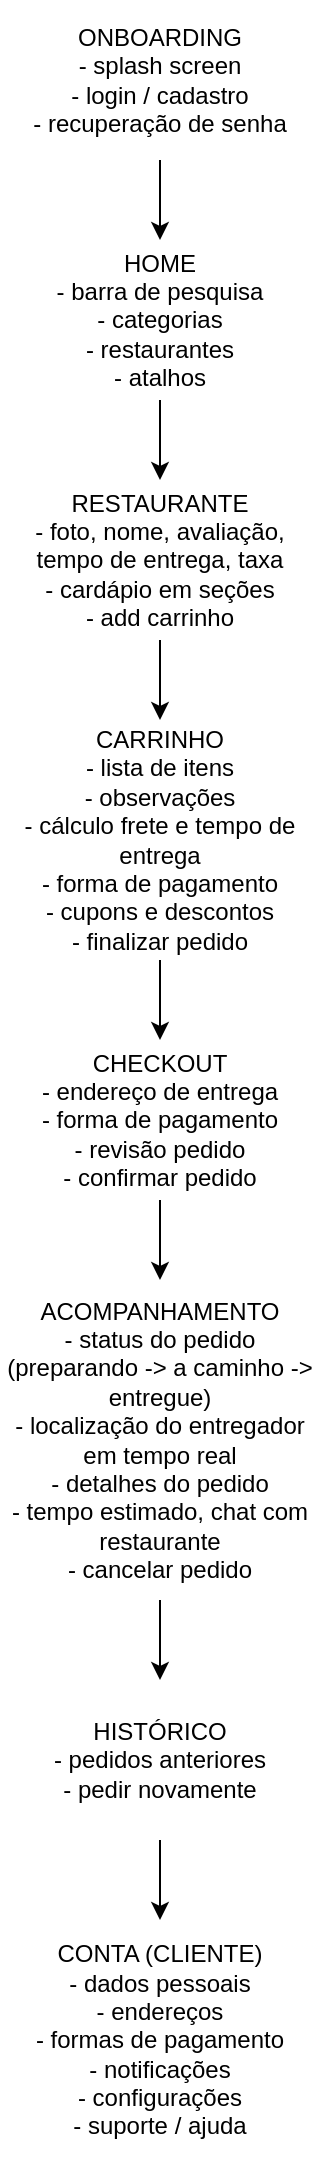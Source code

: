 <mxfile version="28.0.7">
  <diagram name="Página-1" id="tJkTnY5mLUtXwQQKuwWR">
    <mxGraphModel dx="942" dy="601" grid="1" gridSize="10" guides="1" tooltips="1" connect="1" arrows="1" fold="1" page="1" pageScale="1" pageWidth="1000" pageHeight="2000" math="0" shadow="0">
      <root>
        <mxCell id="0" />
        <mxCell id="1" parent="0" />
        <mxCell id="N1j262DqvNY8Shn2mn2Z-30" style="edgeStyle=orthogonalEdgeStyle;rounded=0;orthogonalLoop=1;jettySize=auto;html=1;entryX=0.5;entryY=0;entryDx=0;entryDy=0;" edge="1" parent="1" source="N1j262DqvNY8Shn2mn2Z-1" target="N1j262DqvNY8Shn2mn2Z-23">
          <mxGeometry relative="1" as="geometry" />
        </mxCell>
        <mxCell id="N1j262DqvNY8Shn2mn2Z-1" value="&lt;div&gt;ONBOARDING&lt;/div&gt;&lt;div&gt;- splash screen&lt;/div&gt;&lt;div&gt;- login / cadastro&lt;/div&gt;&lt;div&gt;- recuperação de senha&lt;/div&gt;" style="rounded=0;whiteSpace=wrap;html=1;fillColor=light-dark(#FFFFFF,#11A200);strokeColor=none;fontColor=light-dark(#000000,#FFFFFF);" vertex="1" parent="1">
          <mxGeometry x="440" y="40" width="160" height="80" as="geometry" />
        </mxCell>
        <mxCell id="N1j262DqvNY8Shn2mn2Z-31" style="edgeStyle=orthogonalEdgeStyle;rounded=0;orthogonalLoop=1;jettySize=auto;html=1;entryX=0.5;entryY=0;entryDx=0;entryDy=0;" edge="1" parent="1" source="N1j262DqvNY8Shn2mn2Z-23" target="N1j262DqvNY8Shn2mn2Z-24">
          <mxGeometry relative="1" as="geometry" />
        </mxCell>
        <mxCell id="N1j262DqvNY8Shn2mn2Z-23" value="&lt;div&gt;HOME&lt;/div&gt;&lt;div&gt;- barra de pesquisa&lt;/div&gt;&lt;div&gt;- categorias&lt;/div&gt;&lt;div&gt;- restaurantes&lt;/div&gt;&lt;div&gt;- atalhos&lt;/div&gt;" style="rounded=0;whiteSpace=wrap;html=1;fillColor=light-dark(#FFFFFF,#1850AA);strokeColor=none;fontColor=light-dark(#000000,#E4E4E4);" vertex="1" parent="1">
          <mxGeometry x="440" y="160" width="160" height="80" as="geometry" />
        </mxCell>
        <mxCell id="N1j262DqvNY8Shn2mn2Z-32" style="edgeStyle=orthogonalEdgeStyle;rounded=0;orthogonalLoop=1;jettySize=auto;html=1;entryX=0.5;entryY=0;entryDx=0;entryDy=0;" edge="1" parent="1" source="N1j262DqvNY8Shn2mn2Z-24" target="N1j262DqvNY8Shn2mn2Z-25">
          <mxGeometry relative="1" as="geometry" />
        </mxCell>
        <mxCell id="N1j262DqvNY8Shn2mn2Z-24" value="&lt;div&gt;RESTAURANTE&lt;/div&gt;&lt;div&gt;- foto, nome, avaliação, tempo de entrega, taxa&lt;/div&gt;&lt;div&gt;- cardápio em seções&lt;/div&gt;&lt;div&gt;- add carrinho&lt;/div&gt;" style="rounded=0;whiteSpace=wrap;html=1;fillColor=light-dark(#FFFFFF,#1850AA);strokeColor=none;fontColor=light-dark(#000000,#E4E4E4);" vertex="1" parent="1">
          <mxGeometry x="440" y="280" width="160" height="80" as="geometry" />
        </mxCell>
        <mxCell id="N1j262DqvNY8Shn2mn2Z-33" style="edgeStyle=orthogonalEdgeStyle;rounded=0;orthogonalLoop=1;jettySize=auto;html=1;entryX=0.5;entryY=0;entryDx=0;entryDy=0;" edge="1" parent="1" source="N1j262DqvNY8Shn2mn2Z-25" target="N1j262DqvNY8Shn2mn2Z-26">
          <mxGeometry relative="1" as="geometry" />
        </mxCell>
        <mxCell id="N1j262DqvNY8Shn2mn2Z-25" value="&lt;div&gt;CARRINHO&lt;/div&gt;&lt;div&gt;- lista de itens&lt;/div&gt;&lt;div&gt;- observações&lt;/div&gt;&lt;div&gt;- cálculo frete e tempo de entrega&lt;/div&gt;&lt;div&gt;- forma de pagamento&lt;/div&gt;&lt;div&gt;- cupons e descontos&lt;/div&gt;&lt;div&gt;- finalizar pedido&lt;/div&gt;" style="rounded=0;whiteSpace=wrap;html=1;fillColor=light-dark(#FFFFFF,#1850AA);strokeColor=none;fontColor=light-dark(#000000,#E4E4E4);" vertex="1" parent="1">
          <mxGeometry x="440" y="400" width="160" height="120" as="geometry" />
        </mxCell>
        <mxCell id="N1j262DqvNY8Shn2mn2Z-34" style="edgeStyle=orthogonalEdgeStyle;rounded=0;orthogonalLoop=1;jettySize=auto;html=1;entryX=0.5;entryY=0;entryDx=0;entryDy=0;" edge="1" parent="1" source="N1j262DqvNY8Shn2mn2Z-26" target="N1j262DqvNY8Shn2mn2Z-27">
          <mxGeometry relative="1" as="geometry" />
        </mxCell>
        <mxCell id="N1j262DqvNY8Shn2mn2Z-26" value="&lt;div&gt;CHECKOUT&lt;/div&gt;&lt;div&gt;- endereço de entrega&lt;/div&gt;&lt;div&gt;- forma de pagamento&lt;/div&gt;&lt;div&gt;- revisão pedido&lt;/div&gt;&lt;div&gt;- confirmar pedido&lt;/div&gt;" style="rounded=0;whiteSpace=wrap;html=1;fillColor=light-dark(#FFFFFF,#1850AA);strokeColor=none;fontColor=light-dark(#000000,#E4E4E4);" vertex="1" parent="1">
          <mxGeometry x="440" y="560" width="160" height="80" as="geometry" />
        </mxCell>
        <mxCell id="N1j262DqvNY8Shn2mn2Z-35" style="edgeStyle=orthogonalEdgeStyle;rounded=0;orthogonalLoop=1;jettySize=auto;html=1;entryX=0.5;entryY=0;entryDx=0;entryDy=0;" edge="1" parent="1" source="N1j262DqvNY8Shn2mn2Z-27" target="N1j262DqvNY8Shn2mn2Z-28">
          <mxGeometry relative="1" as="geometry" />
        </mxCell>
        <mxCell id="N1j262DqvNY8Shn2mn2Z-27" value="&lt;div&gt;ACOMPANHAMENTO&lt;/div&gt;&lt;div&gt;- status do pedido (preparando -&amp;gt; a caminho -&amp;gt; entregue)&lt;/div&gt;&lt;div&gt;- localização do entregador em tempo real&lt;/div&gt;&lt;div&gt;- detalhes do pedido&lt;/div&gt;&lt;div&gt;- tempo estimado, chat com restaurante&lt;/div&gt;&lt;div&gt;- cancelar pedido&lt;/div&gt;" style="rounded=0;whiteSpace=wrap;html=1;fillColor=light-dark(#FFFFFF,#1850AA);strokeColor=none;fontColor=light-dark(#000000,#E4E4E4);" vertex="1" parent="1">
          <mxGeometry x="440" y="680" width="160" height="160" as="geometry" />
        </mxCell>
        <mxCell id="N1j262DqvNY8Shn2mn2Z-36" style="edgeStyle=orthogonalEdgeStyle;rounded=0;orthogonalLoop=1;jettySize=auto;html=1;entryX=0.5;entryY=0;entryDx=0;entryDy=0;" edge="1" parent="1" source="N1j262DqvNY8Shn2mn2Z-28" target="N1j262DqvNY8Shn2mn2Z-29">
          <mxGeometry relative="1" as="geometry" />
        </mxCell>
        <mxCell id="N1j262DqvNY8Shn2mn2Z-28" value="&lt;div&gt;HISTÓRICO&lt;/div&gt;&lt;div&gt;- pedidos anteriores&lt;/div&gt;&lt;div&gt;- pedir novamente&lt;/div&gt;" style="rounded=0;whiteSpace=wrap;html=1;fillColor=light-dark(#FFFFFF,#1850AA);strokeColor=none;fontColor=light-dark(#000000,#E4E4E4);" vertex="1" parent="1">
          <mxGeometry x="440" y="880" width="160" height="80" as="geometry" />
        </mxCell>
        <mxCell id="N1j262DqvNY8Shn2mn2Z-29" value="&lt;div&gt;CONTA (CLIENTE)&lt;/div&gt;&lt;div&gt;- dados pessoais&lt;/div&gt;&lt;div&gt;- endereços&lt;/div&gt;&lt;div&gt;- formas de pagamento&lt;/div&gt;&lt;div&gt;- notificações&lt;/div&gt;&lt;div&gt;- configurações&lt;/div&gt;&lt;div&gt;- suporte / ajuda&lt;/div&gt;" style="rounded=0;whiteSpace=wrap;html=1;fillColor=light-dark(#FFFFFF,#D00000);strokeColor=none;fontColor=light-dark(#000000,#E4E4E4);" vertex="1" parent="1">
          <mxGeometry x="440" y="1000" width="160" height="120" as="geometry" />
        </mxCell>
      </root>
    </mxGraphModel>
  </diagram>
</mxfile>
